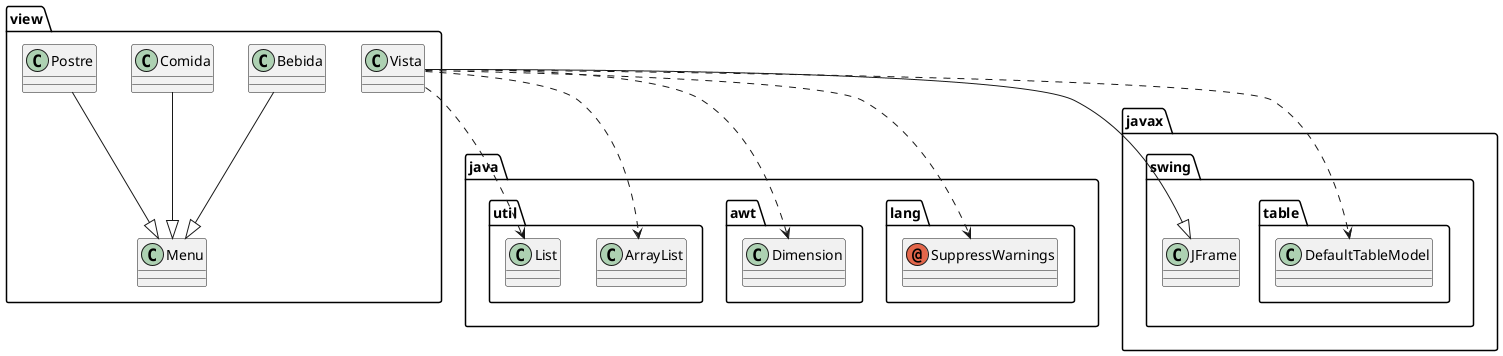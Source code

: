 @startuml
annotation java.lang.SuppressWarnings
class java.awt.Dimension
class java.util.ArrayList
class java.util.List
class javax.swing.JFrame
class javax.swing.table.DefaultTableModel
class view.Bebida
class view.Comida
class view.Menu
class view.Postre
class view.Vista
view.Bebida --|> view.Menu
view.Comida --|> view.Menu
view.Postre --|> view.Menu
view.Vista ..> java.lang.SuppressWarnings
view.Vista ..> java.awt.Dimension
view.Vista ..> java.util.ArrayList
view.Vista ..> java.util.List
view.Vista --|> javax.swing.JFrame
view.Vista ..> javax.swing.table.DefaultTableModel
@enduml